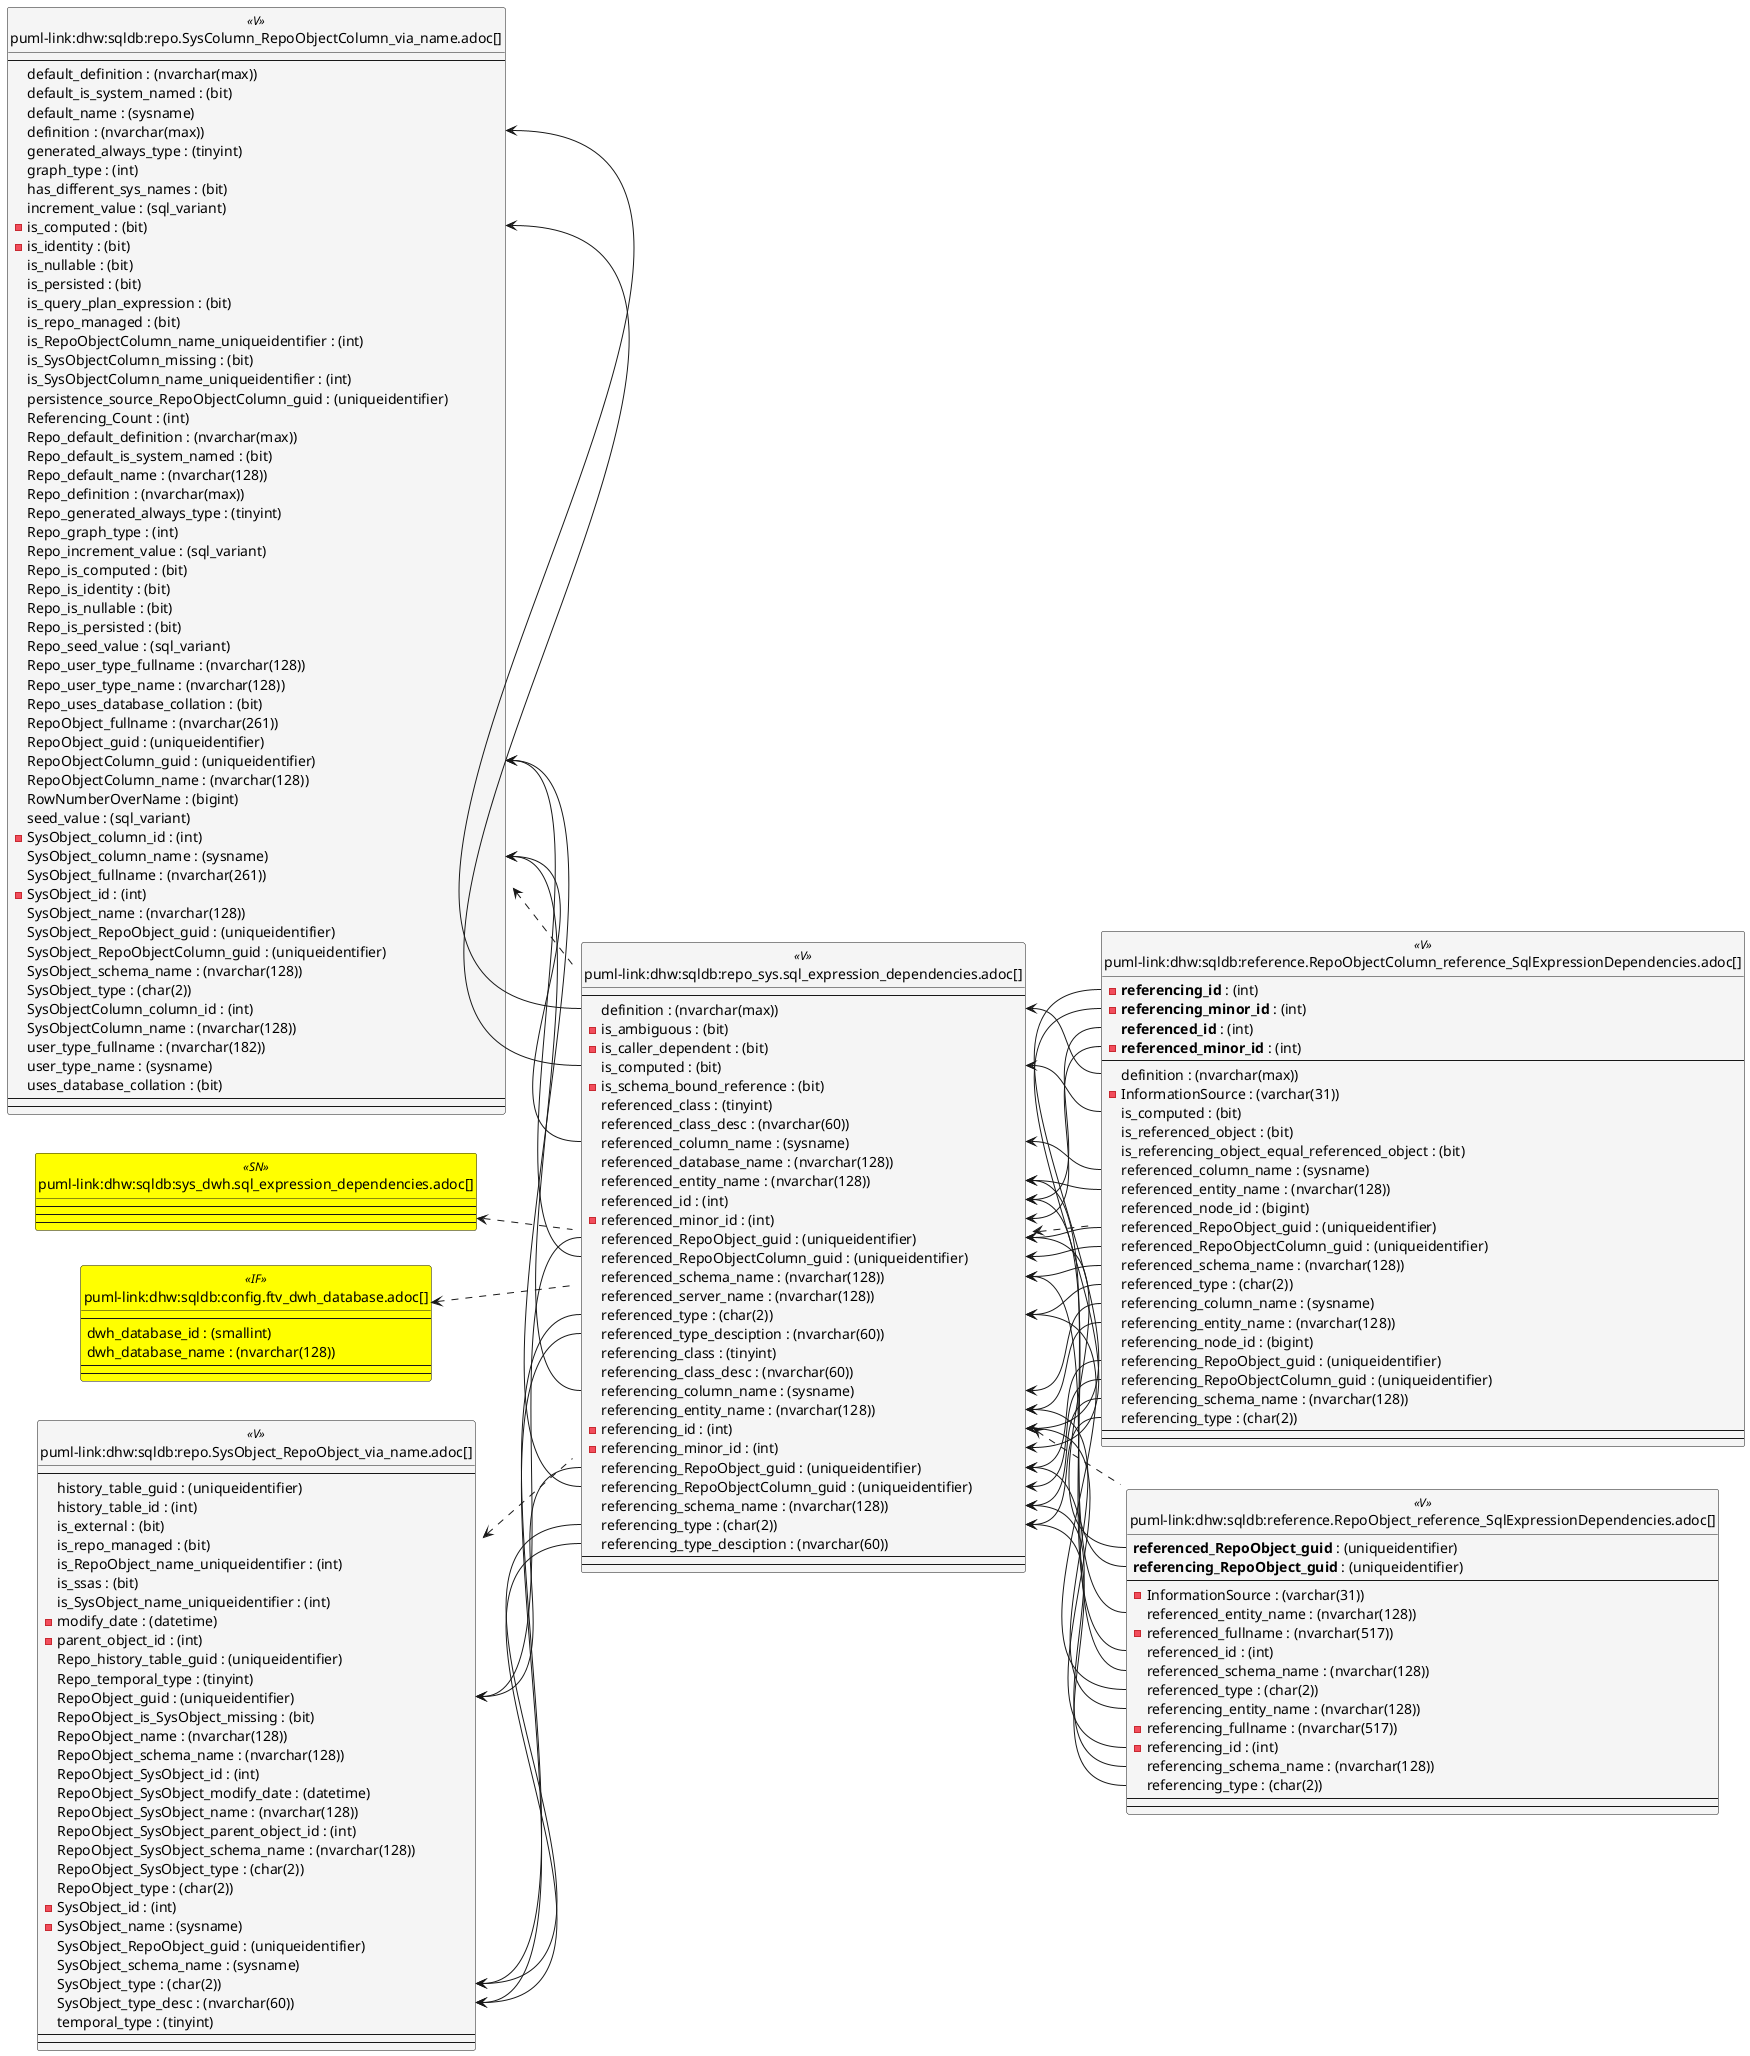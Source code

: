 @startuml
left to right direction
'top to bottom direction
hide circle
'avoide "." issues:
set namespaceSeparator none


skinparam class {
  BackgroundColor White
  BackgroundColor<<FN>> Yellow
  BackgroundColor<<FS>> Yellow
  BackgroundColor<<FT>> LightGray
  BackgroundColor<<IF>> Yellow
  BackgroundColor<<IS>> Yellow
  BackgroundColor<<P>> Aqua
  BackgroundColor<<PC>> Aqua
  BackgroundColor<<SN>> Yellow
  BackgroundColor<<SO>> SlateBlue
  BackgroundColor<<TF>> LightGray
  BackgroundColor<<TR>> Tomato
  BackgroundColor<<U>> White
  BackgroundColor<<V>> WhiteSmoke
  BackgroundColor<<X>> Aqua
  BackgroundColor<<external>> AliceBlue
}


entity "puml-link:dhw:sqldb:config.ftv_dwh_database.adoc[]" as config.ftv_dwh_database << IF >> {
  --
  dwh_database_id : (smallint)
  dwh_database_name : (nvarchar(128))
  --
  --
}

entity "puml-link:dhw:sqldb:reference.RepoObject_reference_SqlExpressionDependencies.adoc[]" as reference.RepoObject_reference_SqlExpressionDependencies << V >> {
  **referenced_RepoObject_guid** : (uniqueidentifier)
  **referencing_RepoObject_guid** : (uniqueidentifier)
  --
  - InformationSource : (varchar(31))
  referenced_entity_name : (nvarchar(128))
  - referenced_fullname : (nvarchar(517))
  referenced_id : (int)
  referenced_schema_name : (nvarchar(128))
  referenced_type : (char(2))
  referencing_entity_name : (nvarchar(128))
  - referencing_fullname : (nvarchar(517))
  - referencing_id : (int)
  referencing_schema_name : (nvarchar(128))
  referencing_type : (char(2))
  --
  --
}

entity "puml-link:dhw:sqldb:reference.RepoObjectColumn_reference_SqlExpressionDependencies.adoc[]" as reference.RepoObjectColumn_reference_SqlExpressionDependencies << V >> {
  - **referencing_id** : (int)
  - **referencing_minor_id** : (int)
  **referenced_id** : (int)
  - **referenced_minor_id** : (int)
  --
  definition : (nvarchar(max))
  - InformationSource : (varchar(31))
  is_computed : (bit)
  is_referenced_object : (bit)
  is_referencing_object_equal_referenced_object : (bit)
  referenced_column_name : (sysname)
  referenced_entity_name : (nvarchar(128))
  referenced_node_id : (bigint)
  referenced_RepoObject_guid : (uniqueidentifier)
  referenced_RepoObjectColumn_guid : (uniqueidentifier)
  referenced_schema_name : (nvarchar(128))
  referenced_type : (char(2))
  referencing_column_name : (sysname)
  referencing_entity_name : (nvarchar(128))
  referencing_node_id : (bigint)
  referencing_RepoObject_guid : (uniqueidentifier)
  referencing_RepoObjectColumn_guid : (uniqueidentifier)
  referencing_schema_name : (nvarchar(128))
  referencing_type : (char(2))
  --
  --
}

entity "puml-link:dhw:sqldb:repo.SysColumn_RepoObjectColumn_via_name.adoc[]" as repo.SysColumn_RepoObjectColumn_via_name << V >> {
  --
  default_definition : (nvarchar(max))
  default_is_system_named : (bit)
  default_name : (sysname)
  definition : (nvarchar(max))
  generated_always_type : (tinyint)
  graph_type : (int)
  has_different_sys_names : (bit)
  increment_value : (sql_variant)
  - is_computed : (bit)
  - is_identity : (bit)
  is_nullable : (bit)
  is_persisted : (bit)
  is_query_plan_expression : (bit)
  is_repo_managed : (bit)
  is_RepoObjectColumn_name_uniqueidentifier : (int)
  is_SysObjectColumn_missing : (bit)
  is_SysObjectColumn_name_uniqueidentifier : (int)
  persistence_source_RepoObjectColumn_guid : (uniqueidentifier)
  Referencing_Count : (int)
  Repo_default_definition : (nvarchar(max))
  Repo_default_is_system_named : (bit)
  Repo_default_name : (nvarchar(128))
  Repo_definition : (nvarchar(max))
  Repo_generated_always_type : (tinyint)
  Repo_graph_type : (int)
  Repo_increment_value : (sql_variant)
  Repo_is_computed : (bit)
  Repo_is_identity : (bit)
  Repo_is_nullable : (bit)
  Repo_is_persisted : (bit)
  Repo_seed_value : (sql_variant)
  Repo_user_type_fullname : (nvarchar(128))
  Repo_user_type_name : (nvarchar(128))
  Repo_uses_database_collation : (bit)
  RepoObject_fullname : (nvarchar(261))
  RepoObject_guid : (uniqueidentifier)
  RepoObjectColumn_guid : (uniqueidentifier)
  RepoObjectColumn_name : (nvarchar(128))
  RowNumberOverName : (bigint)
  seed_value : (sql_variant)
  - SysObject_column_id : (int)
  SysObject_column_name : (sysname)
  SysObject_fullname : (nvarchar(261))
  - SysObject_id : (int)
  SysObject_name : (nvarchar(128))
  SysObject_RepoObject_guid : (uniqueidentifier)
  SysObject_RepoObjectColumn_guid : (uniqueidentifier)
  SysObject_schema_name : (nvarchar(128))
  SysObject_type : (char(2))
  SysObjectColumn_column_id : (int)
  SysObjectColumn_name : (nvarchar(128))
  user_type_fullname : (nvarchar(182))
  user_type_name : (sysname)
  uses_database_collation : (bit)
  --
  --
}

entity "puml-link:dhw:sqldb:repo.SysObject_RepoObject_via_name.adoc[]" as repo.SysObject_RepoObject_via_name << V >> {
  --
  history_table_guid : (uniqueidentifier)
  history_table_id : (int)
  is_external : (bit)
  is_repo_managed : (bit)
  is_RepoObject_name_uniqueidentifier : (int)
  is_ssas : (bit)
  is_SysObject_name_uniqueidentifier : (int)
  - modify_date : (datetime)
  - parent_object_id : (int)
  Repo_history_table_guid : (uniqueidentifier)
  Repo_temporal_type : (tinyint)
  RepoObject_guid : (uniqueidentifier)
  RepoObject_is_SysObject_missing : (bit)
  RepoObject_name : (nvarchar(128))
  RepoObject_schema_name : (nvarchar(128))
  RepoObject_SysObject_id : (int)
  RepoObject_SysObject_modify_date : (datetime)
  RepoObject_SysObject_name : (nvarchar(128))
  RepoObject_SysObject_parent_object_id : (int)
  RepoObject_SysObject_schema_name : (nvarchar(128))
  RepoObject_SysObject_type : (char(2))
  RepoObject_type : (char(2))
  - SysObject_id : (int)
  - SysObject_name : (sysname)
  SysObject_RepoObject_guid : (uniqueidentifier)
  SysObject_schema_name : (sysname)
  SysObject_type : (char(2))
  SysObject_type_desc : (nvarchar(60))
  temporal_type : (tinyint)
  --
  --
}

entity "puml-link:dhw:sqldb:repo_sys.sql_expression_dependencies.adoc[]" as repo_sys.sql_expression_dependencies << V >> {
  --
  definition : (nvarchar(max))
  - is_ambiguous : (bit)
  - is_caller_dependent : (bit)
  is_computed : (bit)
  - is_schema_bound_reference : (bit)
  referenced_class : (tinyint)
  referenced_class_desc : (nvarchar(60))
  referenced_column_name : (sysname)
  referenced_database_name : (nvarchar(128))
  referenced_entity_name : (nvarchar(128))
  referenced_id : (int)
  - referenced_minor_id : (int)
  referenced_RepoObject_guid : (uniqueidentifier)
  referenced_RepoObjectColumn_guid : (uniqueidentifier)
  referenced_schema_name : (nvarchar(128))
  referenced_server_name : (nvarchar(128))
  referenced_type : (char(2))
  referenced_type_desciption : (nvarchar(60))
  referencing_class : (tinyint)
  referencing_class_desc : (nvarchar(60))
  referencing_column_name : (sysname)
  referencing_entity_name : (nvarchar(128))
  - referencing_id : (int)
  - referencing_minor_id : (int)
  referencing_RepoObject_guid : (uniqueidentifier)
  referencing_RepoObjectColumn_guid : (uniqueidentifier)
  referencing_schema_name : (nvarchar(128))
  referencing_type : (char(2))
  referencing_type_desciption : (nvarchar(60))
  --
  --
}

entity "puml-link:dhw:sqldb:sys_dwh.sql_expression_dependencies.adoc[]" as sys_dwh.sql_expression_dependencies << SN >> {
  --
  --
  --
}

config.ftv_dwh_database <.. repo_sys.sql_expression_dependencies
repo.SysColumn_RepoObjectColumn_via_name <.. repo_sys.sql_expression_dependencies
repo.SysObject_RepoObject_via_name <.. repo_sys.sql_expression_dependencies
repo_sys.sql_expression_dependencies <.. reference.RepoObject_reference_SqlExpressionDependencies
repo_sys.sql_expression_dependencies <.. reference.RepoObjectColumn_reference_SqlExpressionDependencies
sys_dwh.sql_expression_dependencies <.. repo_sys.sql_expression_dependencies
"repo.SysColumn_RepoObjectColumn_via_name::definition" <-- "repo_sys.sql_expression_dependencies::definition"
"repo.SysColumn_RepoObjectColumn_via_name::is_computed" <-- "repo_sys.sql_expression_dependencies::is_computed"
"repo.SysColumn_RepoObjectColumn_via_name::RepoObjectColumn_guid" <-- "repo_sys.sql_expression_dependencies::referencing_RepoObjectColumn_guid"
"repo.SysColumn_RepoObjectColumn_via_name::RepoObjectColumn_guid" <-- "repo_sys.sql_expression_dependencies::referenced_RepoObjectColumn_guid"
"repo.SysColumn_RepoObjectColumn_via_name::SysObject_column_name" <-- "repo_sys.sql_expression_dependencies::referencing_column_name"
"repo.SysColumn_RepoObjectColumn_via_name::SysObject_column_name" <-- "repo_sys.sql_expression_dependencies::referenced_column_name"
"repo.SysObject_RepoObject_via_name::RepoObject_guid" <-- "repo_sys.sql_expression_dependencies::referencing_RepoObject_guid"
"repo.SysObject_RepoObject_via_name::RepoObject_guid" <-- "repo_sys.sql_expression_dependencies::referenced_RepoObject_guid"
"repo.SysObject_RepoObject_via_name::SysObject_type" <-- "repo_sys.sql_expression_dependencies::referencing_type"
"repo.SysObject_RepoObject_via_name::SysObject_type" <-- "repo_sys.sql_expression_dependencies::referenced_type"
"repo.SysObject_RepoObject_via_name::SysObject_type_desc" <-- "repo_sys.sql_expression_dependencies::referencing_type_desciption"
"repo.SysObject_RepoObject_via_name::SysObject_type_desc" <-- "repo_sys.sql_expression_dependencies::referenced_type_desciption"
"repo_sys.sql_expression_dependencies::definition" <-- "reference.RepoObjectColumn_reference_SqlExpressionDependencies::definition"
"repo_sys.sql_expression_dependencies::is_computed" <-- "reference.RepoObjectColumn_reference_SqlExpressionDependencies::is_computed"
"repo_sys.sql_expression_dependencies::referenced_column_name" <-- "reference.RepoObjectColumn_reference_SqlExpressionDependencies::referenced_column_name"
"repo_sys.sql_expression_dependencies::referenced_entity_name" <-- "reference.RepoObject_reference_SqlExpressionDependencies::referenced_entity_name"
"repo_sys.sql_expression_dependencies::referenced_entity_name" <-- "reference.RepoObjectColumn_reference_SqlExpressionDependencies::referenced_entity_name"
"repo_sys.sql_expression_dependencies::referenced_id" <-- "reference.RepoObject_reference_SqlExpressionDependencies::referenced_id"
"repo_sys.sql_expression_dependencies::referenced_id" <-- "reference.RepoObjectColumn_reference_SqlExpressionDependencies::referenced_id"
"repo_sys.sql_expression_dependencies::referenced_minor_id" <-- "reference.RepoObjectColumn_reference_SqlExpressionDependencies::referenced_minor_id"
"repo_sys.sql_expression_dependencies::referenced_RepoObject_guid" <-- "reference.RepoObject_reference_SqlExpressionDependencies::referenced_RepoObject_guid"
"repo_sys.sql_expression_dependencies::referenced_RepoObject_guid" <-- "reference.RepoObjectColumn_reference_SqlExpressionDependencies::referenced_RepoObject_guid"
"repo_sys.sql_expression_dependencies::referenced_RepoObjectColumn_guid" <-- "reference.RepoObjectColumn_reference_SqlExpressionDependencies::referenced_RepoObjectColumn_guid"
"repo_sys.sql_expression_dependencies::referenced_schema_name" <-- "reference.RepoObject_reference_SqlExpressionDependencies::referenced_schema_name"
"repo_sys.sql_expression_dependencies::referenced_schema_name" <-- "reference.RepoObjectColumn_reference_SqlExpressionDependencies::referenced_schema_name"
"repo_sys.sql_expression_dependencies::referenced_type" <-- "reference.RepoObject_reference_SqlExpressionDependencies::referenced_type"
"repo_sys.sql_expression_dependencies::referenced_type" <-- "reference.RepoObjectColumn_reference_SqlExpressionDependencies::referenced_type"
"repo_sys.sql_expression_dependencies::referencing_column_name" <-- "reference.RepoObjectColumn_reference_SqlExpressionDependencies::referencing_column_name"
"repo_sys.sql_expression_dependencies::referencing_entity_name" <-- "reference.RepoObject_reference_SqlExpressionDependencies::referencing_entity_name"
"repo_sys.sql_expression_dependencies::referencing_entity_name" <-- "reference.RepoObjectColumn_reference_SqlExpressionDependencies::referencing_entity_name"
"repo_sys.sql_expression_dependencies::referencing_id" <-- "reference.RepoObject_reference_SqlExpressionDependencies::referencing_id"
"repo_sys.sql_expression_dependencies::referencing_id" <-- "reference.RepoObjectColumn_reference_SqlExpressionDependencies::referencing_id"
"repo_sys.sql_expression_dependencies::referencing_minor_id" <-- "reference.RepoObjectColumn_reference_SqlExpressionDependencies::referencing_minor_id"
"repo_sys.sql_expression_dependencies::referencing_RepoObject_guid" <-- "reference.RepoObject_reference_SqlExpressionDependencies::referencing_RepoObject_guid"
"repo_sys.sql_expression_dependencies::referencing_RepoObject_guid" <-- "reference.RepoObjectColumn_reference_SqlExpressionDependencies::referencing_RepoObject_guid"
"repo_sys.sql_expression_dependencies::referencing_RepoObjectColumn_guid" <-- "reference.RepoObjectColumn_reference_SqlExpressionDependencies::referencing_RepoObjectColumn_guid"
"repo_sys.sql_expression_dependencies::referencing_schema_name" <-- "reference.RepoObject_reference_SqlExpressionDependencies::referencing_schema_name"
"repo_sys.sql_expression_dependencies::referencing_schema_name" <-- "reference.RepoObjectColumn_reference_SqlExpressionDependencies::referencing_schema_name"
"repo_sys.sql_expression_dependencies::referencing_type" <-- "reference.RepoObject_reference_SqlExpressionDependencies::referencing_type"
"repo_sys.sql_expression_dependencies::referencing_type" <-- "reference.RepoObjectColumn_reference_SqlExpressionDependencies::referencing_type"
@enduml

